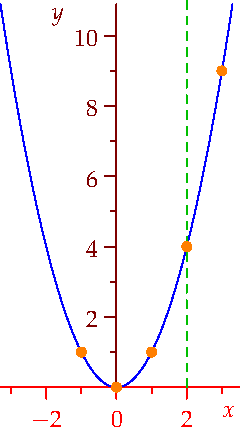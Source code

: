 settings.tex="pdflatex";

texpreamble("\usepackage{amsmath}
\usepackage{amsthm,amssymb}
\usepackage{mathpazo}
\usepackage[svgnames]{xcolor}
");
import graph;


size(120,0);

real f(real x){return x^2;}

path p=graph(f,-3.3,3.3);
draw(p,blue);

//xaxis(-3.3,3.5,red,RightTicks(new real[]{-2,0,2}));
xaxis(-3.3,3.5,red,RightTicks(Ticks=new real[]{-2,0,2},ticks=new real[]{-3,-1,1,3}));
yaxis("$y$",0,brown,LeftTicks(Ticks=new real[]{2,4,6,8,10},ticks=new real[]{1,3,5,7,9,11}));

draw((2,0)--(2,11),dashed+heavygreen);

dotfactor=10;
for(int n=-1; n<=3; ++n){
		dot((n,f(n)),orange);
	}

labelx("$x$",3.2,red);



